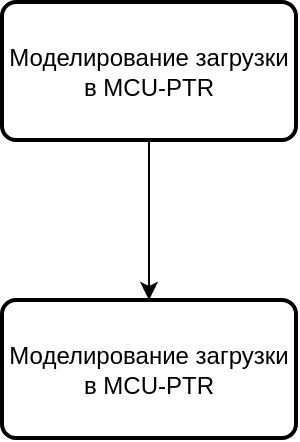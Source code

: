 <mxfile version="24.7.15">
  <diagram name="Страница — 1" id="mCVmQWdnuxB1I5iu7CaG">
    <mxGraphModel dx="1674" dy="1106" grid="0" gridSize="10" guides="1" tooltips="1" connect="1" arrows="1" fold="1" page="0" pageScale="1" pageWidth="1169" pageHeight="827" math="0" shadow="0">
      <root>
        <mxCell id="0" />
        <mxCell id="1" parent="0" />
        <mxCell id="Sqg16ukVcwZhtNygyrtI-3" value="" style="edgeStyle=orthogonalEdgeStyle;rounded=0;orthogonalLoop=1;jettySize=auto;html=1;" edge="1" parent="1" source="Sqg16ukVcwZhtNygyrtI-1" target="Sqg16ukVcwZhtNygyrtI-2">
          <mxGeometry relative="1" as="geometry" />
        </mxCell>
        <mxCell id="Sqg16ukVcwZhtNygyrtI-1" value="Моделирование загрузки в MCU-PTR" style="rounded=1;whiteSpace=wrap;html=1;absoluteArcSize=1;arcSize=14;strokeWidth=2;" vertex="1" parent="1">
          <mxGeometry x="546" y="318" width="147" height="69" as="geometry" />
        </mxCell>
        <mxCell id="Sqg16ukVcwZhtNygyrtI-2" value="Моделирование загрузки в MCU-PTR" style="rounded=1;whiteSpace=wrap;html=1;absoluteArcSize=1;arcSize=14;strokeWidth=2;" vertex="1" parent="1">
          <mxGeometry x="546" y="467" width="147" height="69" as="geometry" />
        </mxCell>
      </root>
    </mxGraphModel>
  </diagram>
</mxfile>
